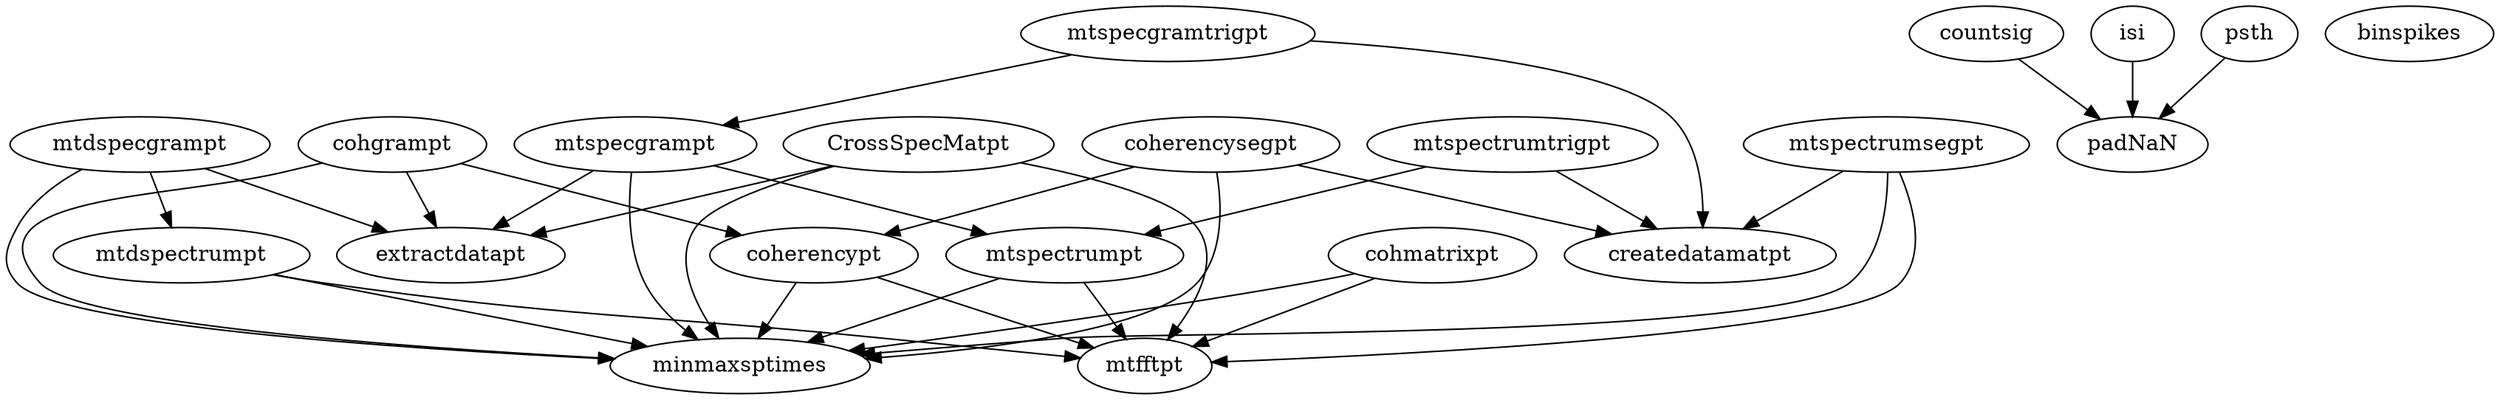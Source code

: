 /* Created by mdot for Matlab */
digraph m2html {
  CrossSpecMatpt -> extractdatapt;
  CrossSpecMatpt -> minmaxsptimes;
  CrossSpecMatpt -> mtfftpt;
  coherencypt -> minmaxsptimes;
  coherencypt -> mtfftpt;
  coherencysegpt -> coherencypt;
  coherencysegpt -> createdatamatpt;
  coherencysegpt -> minmaxsptimes;
  cohgrampt -> coherencypt;
  cohgrampt -> extractdatapt;
  cohgrampt -> minmaxsptimes;
  cohmatrixpt -> minmaxsptimes;
  cohmatrixpt -> mtfftpt;
  countsig -> padNaN;
  isi -> padNaN;
  mtdspecgrampt -> extractdatapt;
  mtdspecgrampt -> minmaxsptimes;
  mtdspecgrampt -> mtdspectrumpt;
  mtdspectrumpt -> minmaxsptimes;
  mtdspectrumpt -> mtfftpt;
  mtspecgrampt -> extractdatapt;
  mtspecgrampt -> minmaxsptimes;
  mtspecgrampt -> mtspectrumpt;
  mtspecgramtrigpt -> createdatamatpt;
  mtspecgramtrigpt -> mtspecgrampt;
  mtspectrumpt -> minmaxsptimes;
  mtspectrumpt -> mtfftpt;
  mtspectrumsegpt -> createdatamatpt;
  mtspectrumsegpt -> minmaxsptimes;
  mtspectrumsegpt -> mtfftpt;
  mtspectrumtrigpt -> createdatamatpt;
  mtspectrumtrigpt -> mtspectrumpt;
  psth -> padNaN;

  CrossSpecMatpt [URL="CrossSpecMatpt.html"];
  binspikes [URL="binspikes.html"];
  coherencypt [URL="coherencypt.html"];
  coherencysegpt [URL="coherencysegpt.html"];
  cohgrampt [URL="cohgrampt.html"];
  cohmatrixpt [URL="cohmatrixpt.html"];
  countsig [URL="countsig.html"];
  createdatamatpt [URL="createdatamatpt.html"];
  extractdatapt [URL="extractdatapt.html"];
  isi [URL="isi.html"];
  minmaxsptimes [URL="minmaxsptimes.html"];
  mtdspecgrampt [URL="mtdspecgrampt.html"];
  mtdspectrumpt [URL="mtdspectrumpt.html"];
  mtfftpt [URL="mtfftpt.html"];
  mtspecgrampt [URL="mtspecgrampt.html"];
  mtspecgramtrigpt [URL="mtspecgramtrigpt.html"];
  mtspectrumpt [URL="mtspectrumpt.html"];
  mtspectrumsegpt [URL="mtspectrumsegpt.html"];
  mtspectrumtrigpt [URL="mtspectrumtrigpt.html"];
  padNaN [URL="padNaN.html"];
  psth [URL="psth.html"];
}